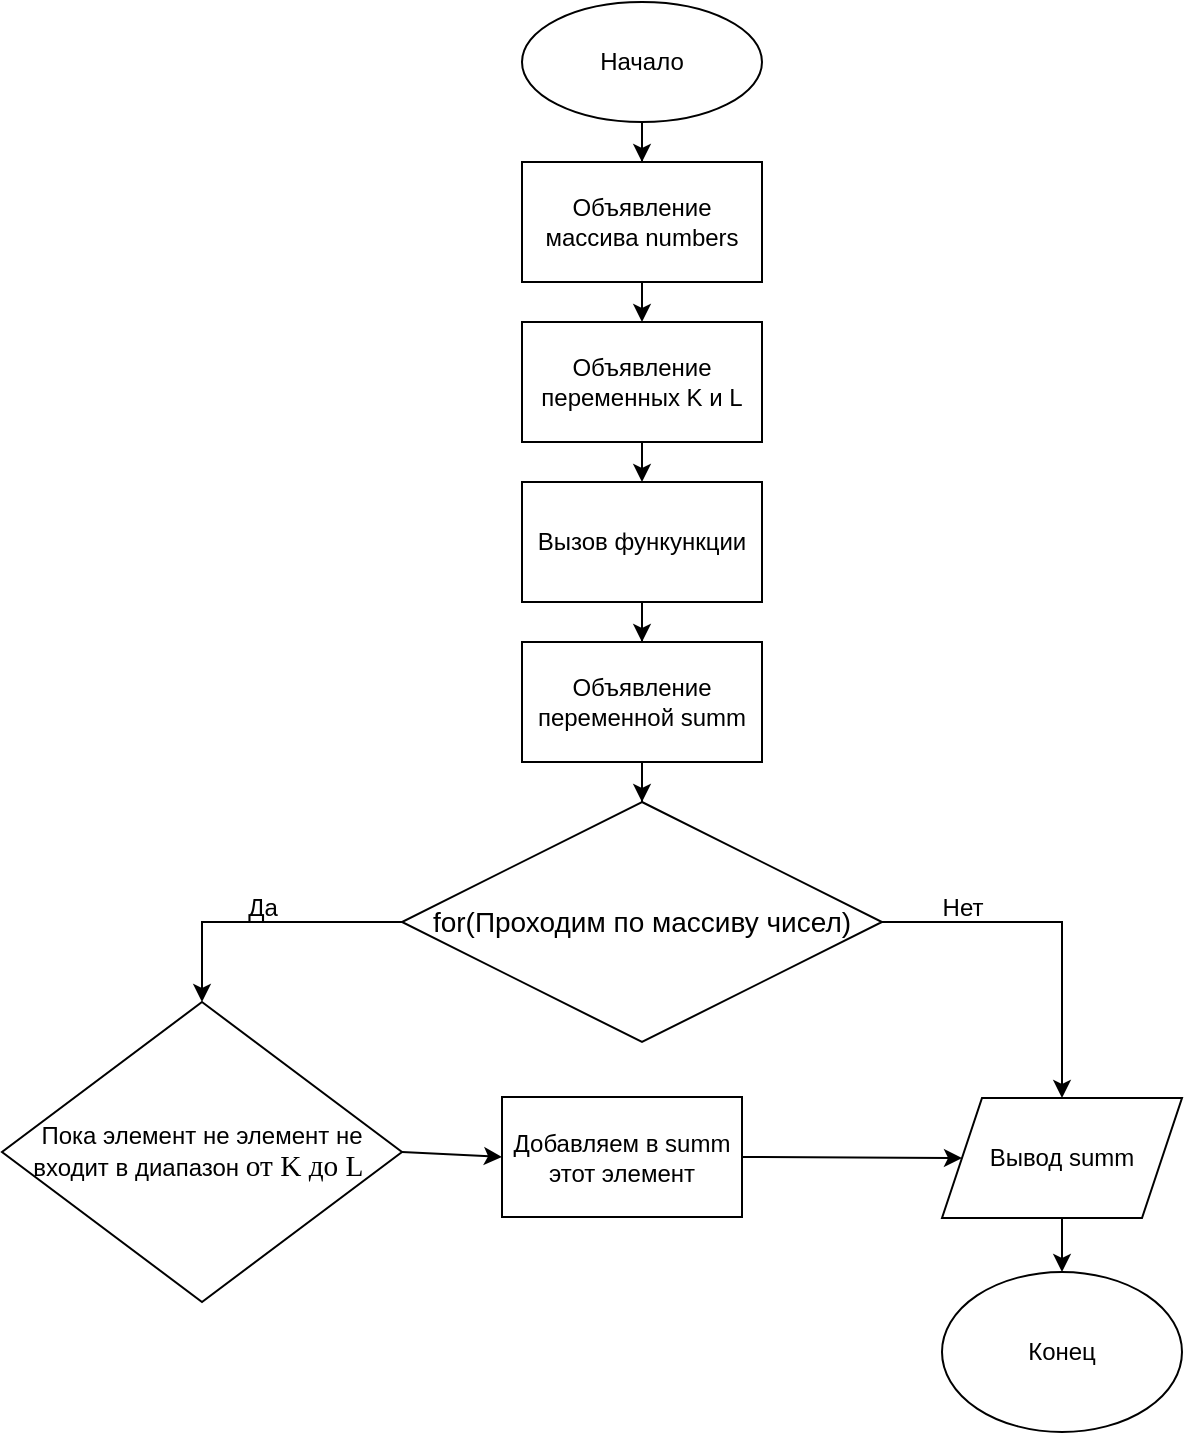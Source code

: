 <mxfile version="24.2.7" type="device">
  <diagram id="U-_-2D5_aMl7e-NIgJBx" name="Страница — 1">
    <mxGraphModel dx="1562" dy="845" grid="1" gridSize="10" guides="1" tooltips="1" connect="1" arrows="1" fold="1" page="1" pageScale="1" pageWidth="827" pageHeight="1169" math="0" shadow="0">
      <root>
        <mxCell id="0" />
        <mxCell id="1" parent="0" />
        <mxCell id="Nuq_qNqfbrHkXa08r4Bo-22" value="" style="edgeStyle=orthogonalEdgeStyle;rounded=0;orthogonalLoop=1;jettySize=auto;html=1;" edge="1" parent="1" source="Nuq_qNqfbrHkXa08r4Bo-2" target="Nuq_qNqfbrHkXa08r4Bo-5">
          <mxGeometry relative="1" as="geometry" />
        </mxCell>
        <mxCell id="Nuq_qNqfbrHkXa08r4Bo-2" value="Начало" style="ellipse;whiteSpace=wrap;html=1;" vertex="1" parent="1">
          <mxGeometry x="320" y="50" width="120" height="60" as="geometry" />
        </mxCell>
        <mxCell id="Nuq_qNqfbrHkXa08r4Bo-3" value="Объявление переменных K и L" style="rounded=0;whiteSpace=wrap;html=1;" vertex="1" parent="1">
          <mxGeometry x="320" y="210" width="120" height="60" as="geometry" />
        </mxCell>
        <mxCell id="Nuq_qNqfbrHkXa08r4Bo-5" value="Объявление массива numbers" style="rounded=0;whiteSpace=wrap;html=1;" vertex="1" parent="1">
          <mxGeometry x="320" y="130" width="120" height="60" as="geometry" />
        </mxCell>
        <mxCell id="Nuq_qNqfbrHkXa08r4Bo-6" value="" style="edgeStyle=orthogonalEdgeStyle;rounded=0;orthogonalLoop=1;jettySize=auto;html=1;" edge="1" parent="1" source="Nuq_qNqfbrHkXa08r4Bo-7" target="Nuq_qNqfbrHkXa08r4Bo-9">
          <mxGeometry relative="1" as="geometry" />
        </mxCell>
        <mxCell id="Nuq_qNqfbrHkXa08r4Bo-7" value="Вызов функункции" style="rounded=0;whiteSpace=wrap;html=1;" vertex="1" parent="1">
          <mxGeometry x="320" y="290" width="120" height="60" as="geometry" />
        </mxCell>
        <mxCell id="Nuq_qNqfbrHkXa08r4Bo-8" value="" style="edgeStyle=orthogonalEdgeStyle;rounded=0;orthogonalLoop=1;jettySize=auto;html=1;" edge="1" parent="1" source="Nuq_qNqfbrHkXa08r4Bo-9" target="Nuq_qNqfbrHkXa08r4Bo-10">
          <mxGeometry relative="1" as="geometry" />
        </mxCell>
        <mxCell id="Nuq_qNqfbrHkXa08r4Bo-9" value="Объявление переменной summ" style="rounded=0;whiteSpace=wrap;html=1;" vertex="1" parent="1">
          <mxGeometry x="320" y="370" width="120" height="60" as="geometry" />
        </mxCell>
        <mxCell id="Nuq_qNqfbrHkXa08r4Bo-10" value="&lt;font style=&quot;font-size: 14px;&quot;&gt;for(Проходим по массиву чисел)&lt;/font&gt;" style="rhombus;whiteSpace=wrap;html=1;" vertex="1" parent="1">
          <mxGeometry x="260" y="450" width="240" height="120" as="geometry" />
        </mxCell>
        <mxCell id="Nuq_qNqfbrHkXa08r4Bo-11" value="Пока элемент не элемент не входит в диапазон&amp;nbsp;&lt;span style=&quot;font-size:11.0pt;font-family:&amp;quot;Times New Roman&amp;quot;,serif;&lt;br/&gt;mso-fareast-font-family:&amp;quot;Times New Roman&amp;quot;;mso-ansi-language:RU;mso-fareast-language:&lt;br/&gt;EN-US;mso-bidi-language:AR-SA&quot;&gt;от K до L&amp;nbsp;&lt;/span&gt;" style="rhombus;whiteSpace=wrap;html=1;" vertex="1" parent="1">
          <mxGeometry x="60" y="550" width="200" height="150" as="geometry" />
        </mxCell>
        <mxCell id="Nuq_qNqfbrHkXa08r4Bo-12" value="Добавляем в summ этот элемент" style="rounded=0;whiteSpace=wrap;html=1;" vertex="1" parent="1">
          <mxGeometry x="310" y="597.5" width="120" height="60" as="geometry" />
        </mxCell>
        <mxCell id="Nuq_qNqfbrHkXa08r4Bo-13" value="" style="endArrow=classic;html=1;rounded=0;exitX=0;exitY=0.5;exitDx=0;exitDy=0;entryX=0.5;entryY=0;entryDx=0;entryDy=0;" edge="1" parent="1" source="Nuq_qNqfbrHkXa08r4Bo-10" target="Nuq_qNqfbrHkXa08r4Bo-11">
          <mxGeometry width="50" height="50" relative="1" as="geometry">
            <mxPoint x="-10" y="320" as="sourcePoint" />
            <mxPoint x="40" y="270" as="targetPoint" />
            <Array as="points">
              <mxPoint x="160" y="510" />
            </Array>
          </mxGeometry>
        </mxCell>
        <mxCell id="Nuq_qNqfbrHkXa08r4Bo-14" value="Вывод summ" style="shape=parallelogram;perimeter=parallelogramPerimeter;whiteSpace=wrap;html=1;fixedSize=1;" vertex="1" parent="1">
          <mxGeometry x="530" y="598" width="120" height="60" as="geometry" />
        </mxCell>
        <mxCell id="Nuq_qNqfbrHkXa08r4Bo-15" value="" style="endArrow=classic;html=1;rounded=0;exitX=1;exitY=0.5;exitDx=0;exitDy=0;entryX=0;entryY=0.5;entryDx=0;entryDy=0;" edge="1" parent="1" source="Nuq_qNqfbrHkXa08r4Bo-11" target="Nuq_qNqfbrHkXa08r4Bo-12">
          <mxGeometry width="50" height="50" relative="1" as="geometry">
            <mxPoint x="320" y="750" as="sourcePoint" />
            <mxPoint x="370" y="700" as="targetPoint" />
          </mxGeometry>
        </mxCell>
        <mxCell id="Nuq_qNqfbrHkXa08r4Bo-16" value="" style="endArrow=classic;html=1;rounded=0;exitX=1;exitY=0.5;exitDx=0;exitDy=0;entryX=0;entryY=0.5;entryDx=0;entryDy=0;" edge="1" parent="1" source="Nuq_qNqfbrHkXa08r4Bo-12" target="Nuq_qNqfbrHkXa08r4Bo-14">
          <mxGeometry width="50" height="50" relative="1" as="geometry">
            <mxPoint x="450" y="770" as="sourcePoint" />
            <mxPoint x="500" y="720" as="targetPoint" />
          </mxGeometry>
        </mxCell>
        <mxCell id="Nuq_qNqfbrHkXa08r4Bo-17" value="" style="endArrow=classic;html=1;rounded=0;exitX=1;exitY=0.5;exitDx=0;exitDy=0;entryX=0.5;entryY=0;entryDx=0;entryDy=0;" edge="1" parent="1" source="Nuq_qNqfbrHkXa08r4Bo-10" target="Nuq_qNqfbrHkXa08r4Bo-14">
          <mxGeometry width="50" height="50" relative="1" as="geometry">
            <mxPoint x="600" y="480" as="sourcePoint" />
            <mxPoint x="650" y="430" as="targetPoint" />
            <Array as="points">
              <mxPoint x="590" y="510" />
            </Array>
          </mxGeometry>
        </mxCell>
        <mxCell id="Nuq_qNqfbrHkXa08r4Bo-18" value="Да" style="text;html=1;align=center;verticalAlign=middle;resizable=0;points=[];autosize=1;strokeColor=none;fillColor=none;" vertex="1" parent="1">
          <mxGeometry x="170" y="488" width="40" height="30" as="geometry" />
        </mxCell>
        <mxCell id="Nuq_qNqfbrHkXa08r4Bo-19" value="Нет" style="text;html=1;align=center;verticalAlign=middle;resizable=0;points=[];autosize=1;strokeColor=none;fillColor=none;" vertex="1" parent="1">
          <mxGeometry x="520" y="488" width="40" height="30" as="geometry" />
        </mxCell>
        <mxCell id="Nuq_qNqfbrHkXa08r4Bo-20" value="Конец" style="ellipse;whiteSpace=wrap;html=1;" vertex="1" parent="1">
          <mxGeometry x="530" y="685" width="120" height="80" as="geometry" />
        </mxCell>
        <mxCell id="Nuq_qNqfbrHkXa08r4Bo-21" value="" style="endArrow=classic;html=1;rounded=0;exitX=0.5;exitY=1;exitDx=0;exitDy=0;entryX=0.5;entryY=0;entryDx=0;entryDy=0;" edge="1" parent="1" source="Nuq_qNqfbrHkXa08r4Bo-14" target="Nuq_qNqfbrHkXa08r4Bo-20">
          <mxGeometry width="50" height="50" relative="1" as="geometry">
            <mxPoint x="650" y="580" as="sourcePoint" />
            <mxPoint x="700" y="530" as="targetPoint" />
          </mxGeometry>
        </mxCell>
        <mxCell id="Nuq_qNqfbrHkXa08r4Bo-23" value="" style="endArrow=classic;html=1;rounded=0;exitX=0.5;exitY=1;exitDx=0;exitDy=0;entryX=0.5;entryY=0;entryDx=0;entryDy=0;" edge="1" parent="1" source="Nuq_qNqfbrHkXa08r4Bo-5" target="Nuq_qNqfbrHkXa08r4Bo-3">
          <mxGeometry width="50" height="50" relative="1" as="geometry">
            <mxPoint x="530" y="210" as="sourcePoint" />
            <mxPoint x="580" y="160" as="targetPoint" />
          </mxGeometry>
        </mxCell>
        <mxCell id="Nuq_qNqfbrHkXa08r4Bo-24" value="" style="endArrow=classic;html=1;rounded=0;exitX=0.5;exitY=1;exitDx=0;exitDy=0;entryX=0.5;entryY=0;entryDx=0;entryDy=0;" edge="1" parent="1" source="Nuq_qNqfbrHkXa08r4Bo-3" target="Nuq_qNqfbrHkXa08r4Bo-7">
          <mxGeometry width="50" height="50" relative="1" as="geometry">
            <mxPoint x="530" y="280" as="sourcePoint" />
            <mxPoint x="580" y="230" as="targetPoint" />
          </mxGeometry>
        </mxCell>
      </root>
    </mxGraphModel>
  </diagram>
</mxfile>
